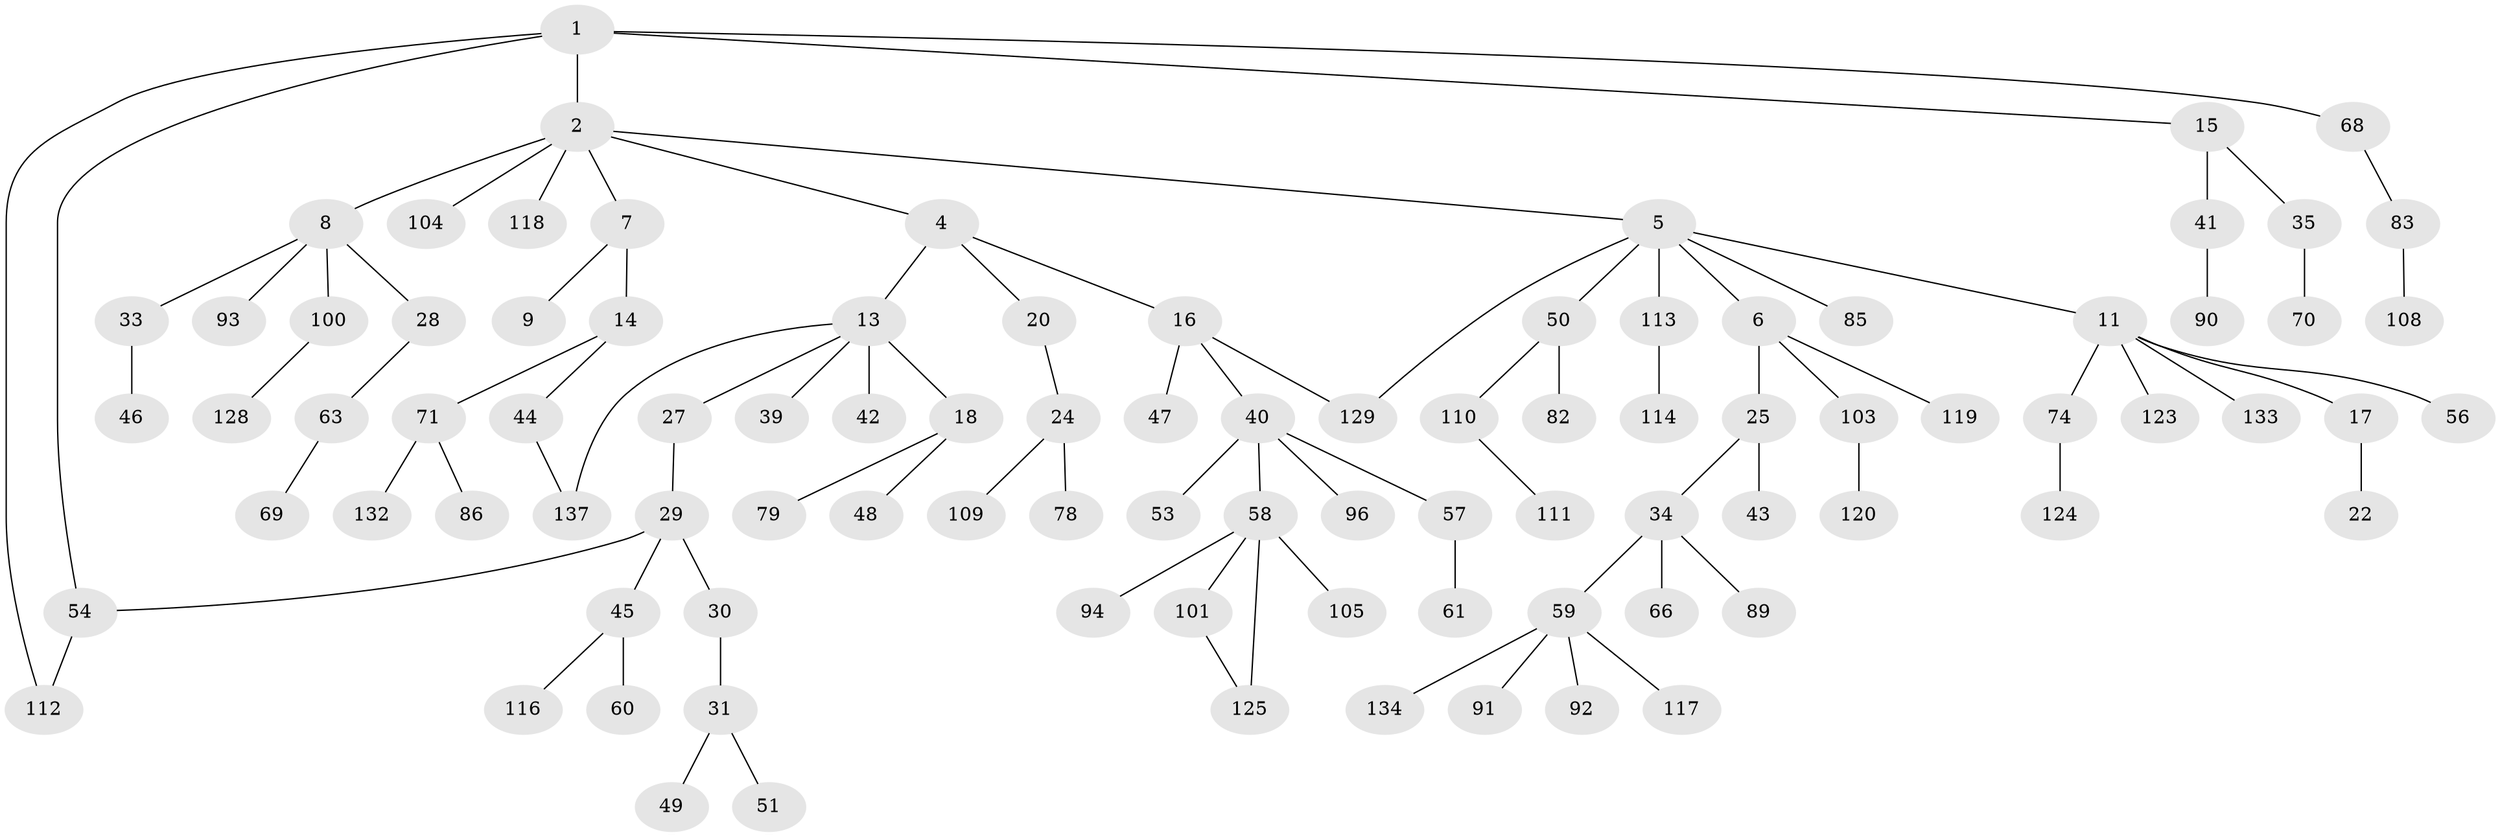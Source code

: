 // Generated by graph-tools (version 1.1) at 2025/23/03/03/25 07:23:35]
// undirected, 94 vertices, 98 edges
graph export_dot {
graph [start="1"]
  node [color=gray90,style=filled];
  1 [super="+26"];
  2 [super="+3"];
  4 [super="+12"];
  5 [super="+98"];
  6 [super="+95"];
  7;
  8 [super="+10"];
  9 [super="+62"];
  11 [super="+23"];
  13 [super="+36"];
  14;
  15 [super="+19"];
  16 [super="+21"];
  17;
  18 [super="+126"];
  20 [super="+81"];
  22 [super="+80"];
  24 [super="+32"];
  25;
  27;
  28;
  29 [super="+38"];
  30 [super="+131"];
  31 [super="+37"];
  33;
  34 [super="+84"];
  35 [super="+122"];
  39 [super="+107"];
  40 [super="+52"];
  41 [super="+73"];
  42;
  43 [super="+67"];
  44 [super="+65"];
  45 [super="+75"];
  46 [super="+140"];
  47 [super="+88"];
  48;
  49 [super="+72"];
  50 [super="+139"];
  51 [super="+55"];
  53;
  54 [super="+76"];
  56;
  57 [super="+121"];
  58 [super="+64"];
  59 [super="+77"];
  60;
  61;
  63 [super="+135"];
  66;
  68 [super="+127"];
  69 [super="+87"];
  70;
  71 [super="+106"];
  74 [super="+99"];
  78;
  79;
  82;
  83 [super="+130"];
  85;
  86;
  89 [super="+97"];
  90;
  91 [super="+102"];
  92;
  93;
  94;
  96;
  100 [super="+136"];
  101 [super="+115"];
  103;
  104;
  105;
  108;
  109;
  110;
  111;
  112 [super="+138"];
  113;
  114;
  116;
  117;
  118;
  119;
  120;
  123;
  124;
  125;
  128;
  129;
  132;
  133;
  134;
  137;
  1 -- 2;
  1 -- 15;
  1 -- 112;
  1 -- 68;
  1 -- 54;
  2 -- 4;
  2 -- 5;
  2 -- 7;
  2 -- 118;
  2 -- 8;
  2 -- 104;
  4 -- 13;
  4 -- 16;
  4 -- 20;
  5 -- 6;
  5 -- 11;
  5 -- 50;
  5 -- 85;
  5 -- 113;
  5 -- 129;
  6 -- 25;
  6 -- 119;
  6 -- 103;
  7 -- 9;
  7 -- 14;
  8 -- 28;
  8 -- 33;
  8 -- 100;
  8 -- 93;
  11 -- 17;
  11 -- 133;
  11 -- 56;
  11 -- 123;
  11 -- 74;
  13 -- 18 [weight=2];
  13 -- 27;
  13 -- 39;
  13 -- 42;
  13 -- 137;
  14 -- 44;
  14 -- 71;
  15 -- 41;
  15 -- 35;
  16 -- 129;
  16 -- 40;
  16 -- 47;
  17 -- 22;
  18 -- 48;
  18 -- 79;
  20 -- 24;
  24 -- 109;
  24 -- 78;
  25 -- 34;
  25 -- 43;
  27 -- 29;
  28 -- 63;
  29 -- 30;
  29 -- 45;
  29 -- 54;
  30 -- 31;
  31 -- 49;
  31 -- 51;
  33 -- 46;
  34 -- 59;
  34 -- 66;
  34 -- 89;
  35 -- 70;
  40 -- 57;
  40 -- 96;
  40 -- 58;
  40 -- 53;
  41 -- 90;
  44 -- 137;
  45 -- 60;
  45 -- 116;
  50 -- 82;
  50 -- 110;
  54 -- 112;
  57 -- 61;
  58 -- 125;
  58 -- 105;
  58 -- 101;
  58 -- 94;
  59 -- 91;
  59 -- 117;
  59 -- 92;
  59 -- 134;
  63 -- 69;
  68 -- 83;
  71 -- 86;
  71 -- 132;
  74 -- 124;
  83 -- 108;
  100 -- 128;
  101 -- 125;
  103 -- 120;
  110 -- 111;
  113 -- 114;
}
